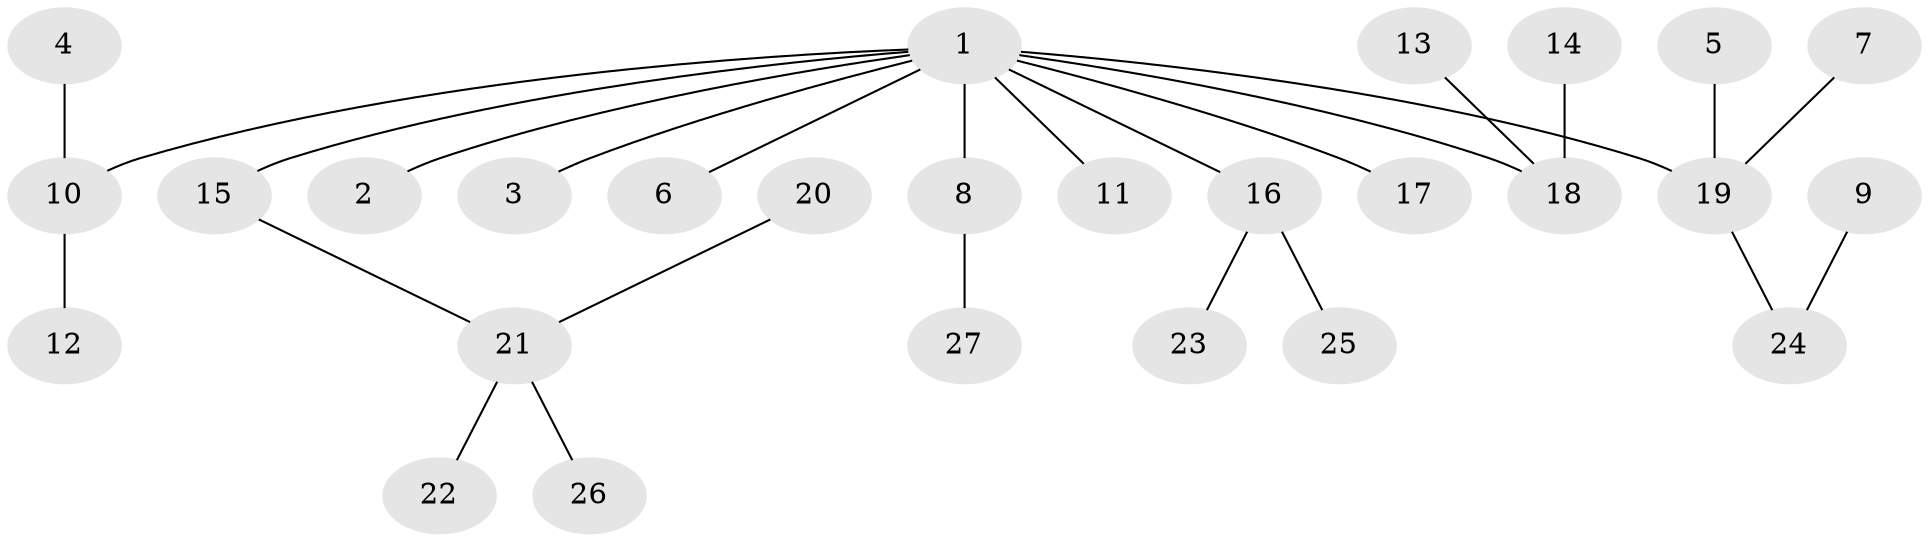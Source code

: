 // original degree distribution, {4: 0.05555555555555555, 10: 0.018518518518518517, 1: 0.5370370370370371, 5: 0.018518518518518517, 3: 0.1111111111111111, 6: 0.018518518518518517, 2: 0.24074074074074073}
// Generated by graph-tools (version 1.1) at 2025/26/03/09/25 03:26:31]
// undirected, 27 vertices, 26 edges
graph export_dot {
graph [start="1"]
  node [color=gray90,style=filled];
  1;
  2;
  3;
  4;
  5;
  6;
  7;
  8;
  9;
  10;
  11;
  12;
  13;
  14;
  15;
  16;
  17;
  18;
  19;
  20;
  21;
  22;
  23;
  24;
  25;
  26;
  27;
  1 -- 2 [weight=1.0];
  1 -- 3 [weight=1.0];
  1 -- 6 [weight=1.0];
  1 -- 8 [weight=1.0];
  1 -- 10 [weight=1.0];
  1 -- 11 [weight=1.0];
  1 -- 15 [weight=1.0];
  1 -- 16 [weight=1.0];
  1 -- 17 [weight=1.0];
  1 -- 18 [weight=1.0];
  1 -- 19 [weight=1.0];
  4 -- 10 [weight=1.0];
  5 -- 19 [weight=1.0];
  7 -- 19 [weight=1.0];
  8 -- 27 [weight=1.0];
  9 -- 24 [weight=1.0];
  10 -- 12 [weight=1.0];
  13 -- 18 [weight=1.0];
  14 -- 18 [weight=1.0];
  15 -- 21 [weight=1.0];
  16 -- 23 [weight=1.0];
  16 -- 25 [weight=1.0];
  19 -- 24 [weight=1.0];
  20 -- 21 [weight=1.0];
  21 -- 22 [weight=1.0];
  21 -- 26 [weight=1.0];
}
